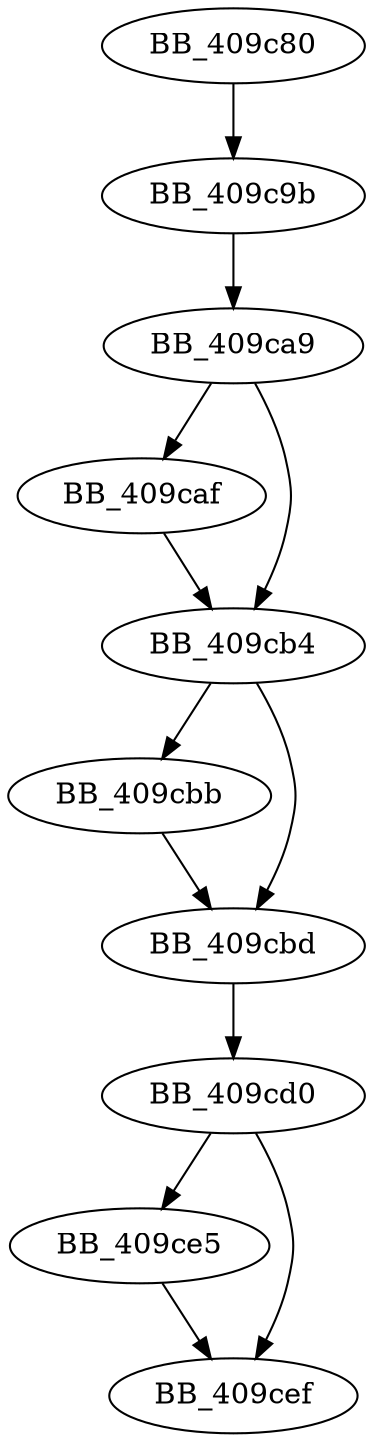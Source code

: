 DiGraph sub_409C80{
BB_409c80->BB_409c9b
BB_409c9b->BB_409ca9
BB_409ca9->BB_409caf
BB_409ca9->BB_409cb4
BB_409caf->BB_409cb4
BB_409cb4->BB_409cbb
BB_409cb4->BB_409cbd
BB_409cbb->BB_409cbd
BB_409cbd->BB_409cd0
BB_409cd0->BB_409ce5
BB_409cd0->BB_409cef
BB_409ce5->BB_409cef
}
